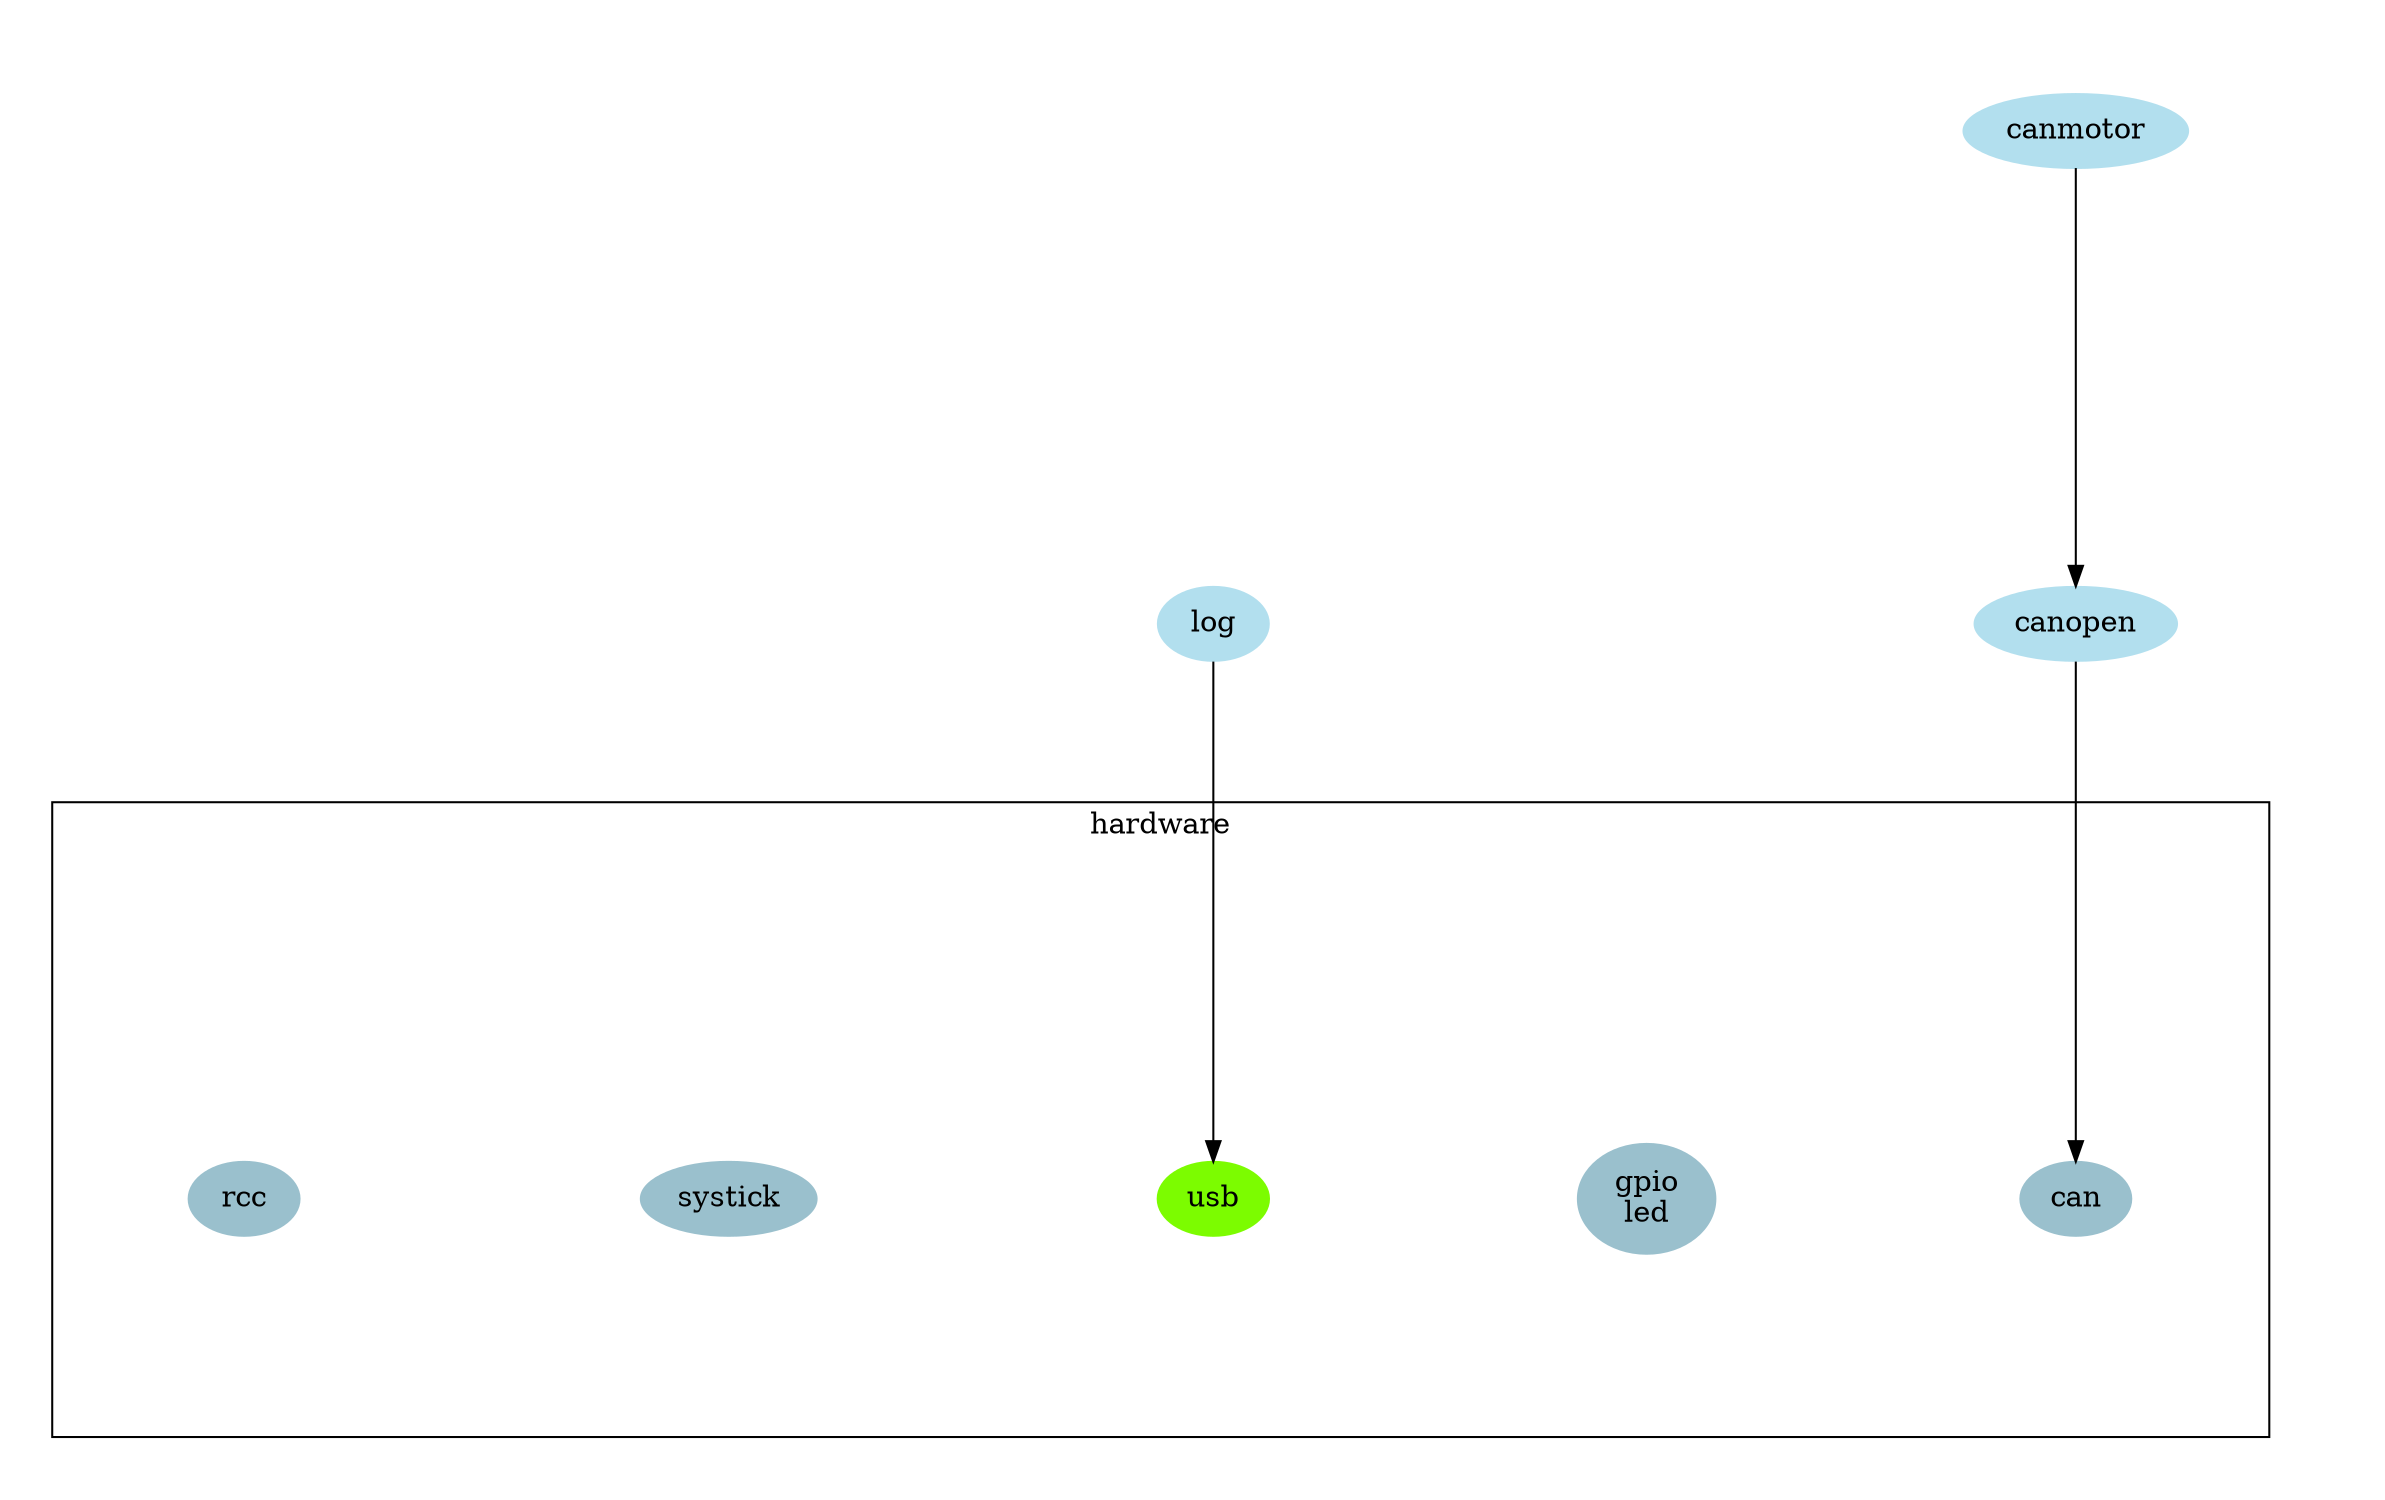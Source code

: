 digraph robot
{
	ratio=fill;
	size="16,10";
	center=true;
	maxiter=100;
	splines=ortho;

	// modules - taches
	node [color=lawngreen, style=filled ]
	usb

	// modules - fonctions
	node [color=lightblue2, style=filled ]
	log
	canopen
	canmotor

	// hardware
	subgraph cluster_hardware
	{
		label = hardware
		node [color=lightblue3, style=filled ]
		{
			rank=same;
			"gpio\nled"
			can
			systick
			rcc
		}
		usb
	}

	// liens
	canmotor -> canopen
	canopen -> can
	log -> usb
}
